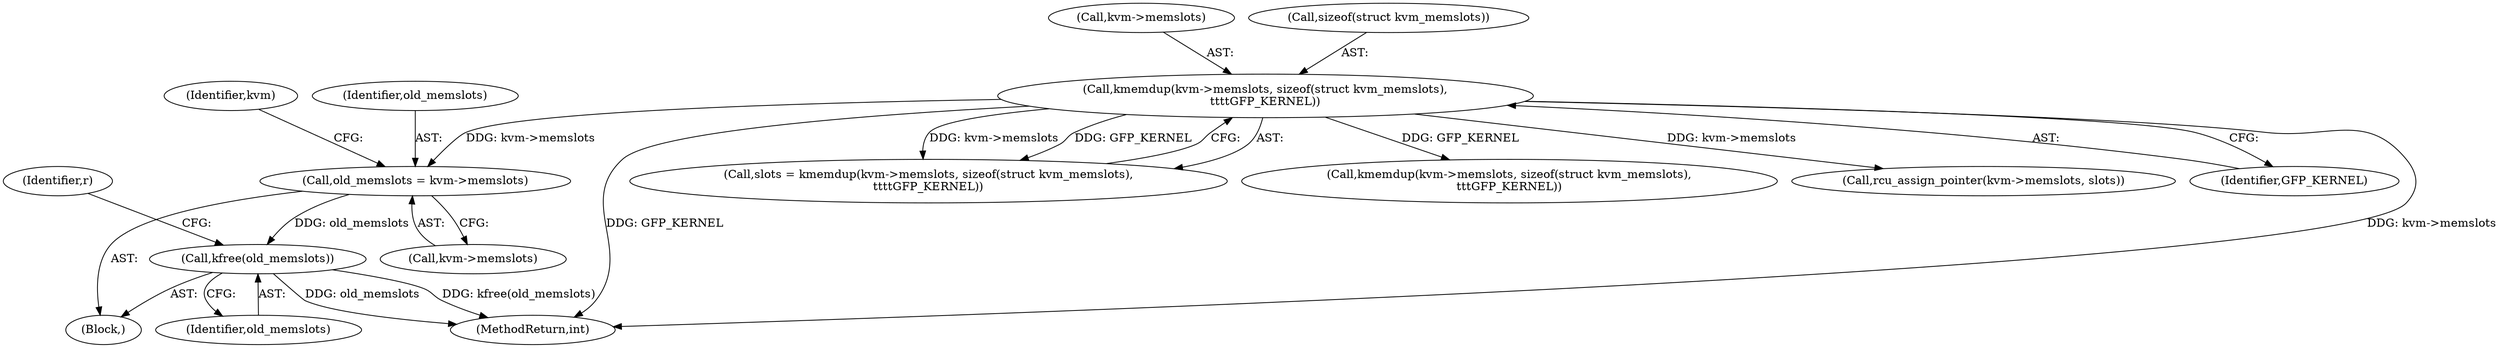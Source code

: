 digraph "0_linux_12d6e7538e2d418c08f082b1b44ffa5fb7270ed8@pointer" {
"1000393" [label="(Call,old_memslots = kvm->memslots)"];
"1000367" [label="(Call,kmemdup(kvm->memslots, sizeof(struct kvm_memslots),\n\t\t\t\tGFP_KERNEL))"];
"1000411" [label="(Call,kfree(old_memslots))"];
"1000393" [label="(Call,old_memslots = kvm->memslots)"];
"1000394" [label="(Identifier,old_memslots)"];
"1000365" [label="(Call,slots = kmemdup(kvm->memslots, sizeof(struct kvm_memslots),\n\t\t\t\tGFP_KERNEL))"];
"1000412" [label="(Identifier,old_memslots)"];
"1000433" [label="(Call,kmemdup(kvm->memslots, sizeof(struct kvm_memslots),\n\t\t\tGFP_KERNEL))"];
"1000398" [label="(Call,rcu_assign_pointer(kvm->memslots, slots))"];
"1000414" [label="(Identifier,r)"];
"1000400" [label="(Identifier,kvm)"];
"1000368" [label="(Call,kvm->memslots)"];
"1000371" [label="(Call,sizeof(struct kvm_memslots))"];
"1000493" [label="(MethodReturn,int)"];
"1000373" [label="(Identifier,GFP_KERNEL)"];
"1000359" [label="(Block,)"];
"1000411" [label="(Call,kfree(old_memslots))"];
"1000395" [label="(Call,kvm->memslots)"];
"1000367" [label="(Call,kmemdup(kvm->memslots, sizeof(struct kvm_memslots),\n\t\t\t\tGFP_KERNEL))"];
"1000393" -> "1000359"  [label="AST: "];
"1000393" -> "1000395"  [label="CFG: "];
"1000394" -> "1000393"  [label="AST: "];
"1000395" -> "1000393"  [label="AST: "];
"1000400" -> "1000393"  [label="CFG: "];
"1000367" -> "1000393"  [label="DDG: kvm->memslots"];
"1000393" -> "1000411"  [label="DDG: old_memslots"];
"1000367" -> "1000365"  [label="AST: "];
"1000367" -> "1000373"  [label="CFG: "];
"1000368" -> "1000367"  [label="AST: "];
"1000371" -> "1000367"  [label="AST: "];
"1000373" -> "1000367"  [label="AST: "];
"1000365" -> "1000367"  [label="CFG: "];
"1000367" -> "1000493"  [label="DDG: kvm->memslots"];
"1000367" -> "1000493"  [label="DDG: GFP_KERNEL"];
"1000367" -> "1000365"  [label="DDG: kvm->memslots"];
"1000367" -> "1000365"  [label="DDG: GFP_KERNEL"];
"1000367" -> "1000398"  [label="DDG: kvm->memslots"];
"1000367" -> "1000433"  [label="DDG: GFP_KERNEL"];
"1000411" -> "1000359"  [label="AST: "];
"1000411" -> "1000412"  [label="CFG: "];
"1000412" -> "1000411"  [label="AST: "];
"1000414" -> "1000411"  [label="CFG: "];
"1000411" -> "1000493"  [label="DDG: kfree(old_memslots)"];
"1000411" -> "1000493"  [label="DDG: old_memslots"];
}
